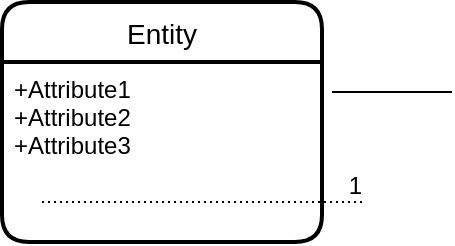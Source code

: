 <mxfile version="16.2.4" type="github">
  <diagram id="nb9kIYQozij9vFDSIQST" name="Page-1">
    <mxGraphModel dx="576" dy="537" grid="1" gridSize="10" guides="1" tooltips="1" connect="1" arrows="1" fold="1" page="1" pageScale="1" pageWidth="850" pageHeight="1100" math="0" shadow="0">
      <root>
        <mxCell id="0" />
        <mxCell id="1" parent="0" />
        <mxCell id="YiMaXD1e8LkpfcwfjtH7-1" value="Entity" style="swimlane;childLayout=stackLayout;horizontal=1;startSize=30;horizontalStack=0;rounded=1;fontSize=14;fontStyle=0;strokeWidth=2;resizeParent=0;resizeLast=1;shadow=0;dashed=0;align=center;" vertex="1" parent="1">
          <mxGeometry x="200" y="180" width="160" height="120" as="geometry" />
        </mxCell>
        <mxCell id="YiMaXD1e8LkpfcwfjtH7-2" value="+Attribute1&#xa;+Attribute2&#xa;+Attribute3" style="align=left;strokeColor=none;fillColor=none;spacingLeft=4;fontSize=12;verticalAlign=top;resizable=0;rotatable=0;part=1;" vertex="1" parent="YiMaXD1e8LkpfcwfjtH7-1">
          <mxGeometry y="30" width="160" height="90" as="geometry" />
        </mxCell>
        <mxCell id="YiMaXD1e8LkpfcwfjtH7-3" value="" style="line;strokeWidth=1;rotatable=0;dashed=0;labelPosition=right;align=left;verticalAlign=middle;spacingTop=0;spacingLeft=6;points=[];portConstraint=eastwest;" vertex="1" parent="1">
          <mxGeometry x="365" y="220" width="60" height="10" as="geometry" />
        </mxCell>
        <mxCell id="YiMaXD1e8LkpfcwfjtH7-7" value="" style="endArrow=none;html=1;rounded=0;dashed=1;dashPattern=1 2;" edge="1" parent="1">
          <mxGeometry relative="1" as="geometry">
            <mxPoint x="220" y="280" as="sourcePoint" />
            <mxPoint x="380" y="280" as="targetPoint" />
          </mxGeometry>
        </mxCell>
        <mxCell id="YiMaXD1e8LkpfcwfjtH7-8" value="1" style="resizable=0;html=1;align=right;verticalAlign=bottom;" connectable="0" vertex="1" parent="YiMaXD1e8LkpfcwfjtH7-7">
          <mxGeometry x="1" relative="1" as="geometry" />
        </mxCell>
      </root>
    </mxGraphModel>
  </diagram>
</mxfile>
